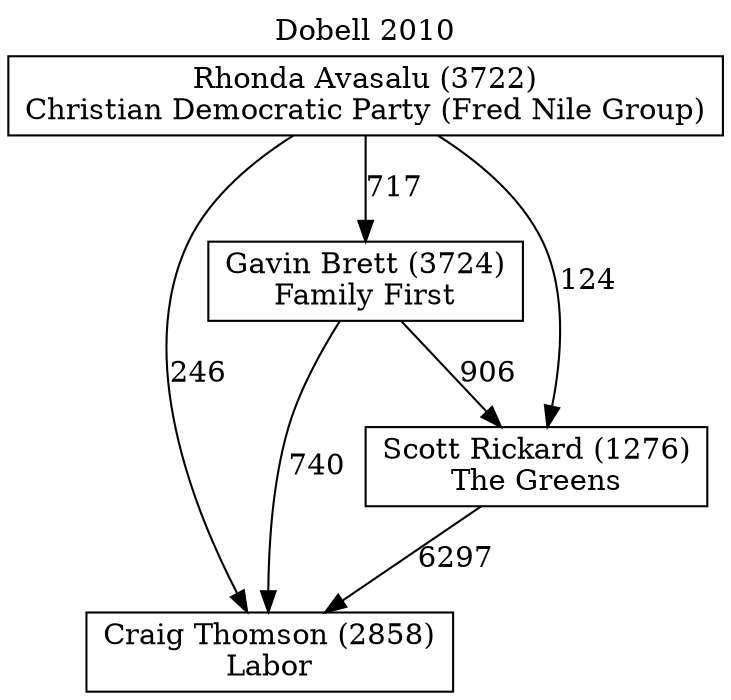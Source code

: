 // House preference flow
digraph "Craig Thomson (2858)_Dobell_2010" {
	graph [label="Dobell 2010" labelloc=t mclimit=10]
	node [shape=box]
	"Craig Thomson (2858)" [label="Craig Thomson (2858)
Labor"]
	"Gavin Brett (3724)" [label="Gavin Brett (3724)
Family First"]
	"Rhonda Avasalu (3722)" [label="Rhonda Avasalu (3722)
Christian Democratic Party (Fred Nile Group)"]
	"Scott Rickard (1276)" [label="Scott Rickard (1276)
The Greens"]
	"Gavin Brett (3724)" -> "Craig Thomson (2858)" [label=740]
	"Gavin Brett (3724)" -> "Scott Rickard (1276)" [label=906]
	"Rhonda Avasalu (3722)" -> "Craig Thomson (2858)" [label=246]
	"Rhonda Avasalu (3722)" -> "Gavin Brett (3724)" [label=717]
	"Rhonda Avasalu (3722)" -> "Scott Rickard (1276)" [label=124]
	"Scott Rickard (1276)" -> "Craig Thomson (2858)" [label=6297]
}
